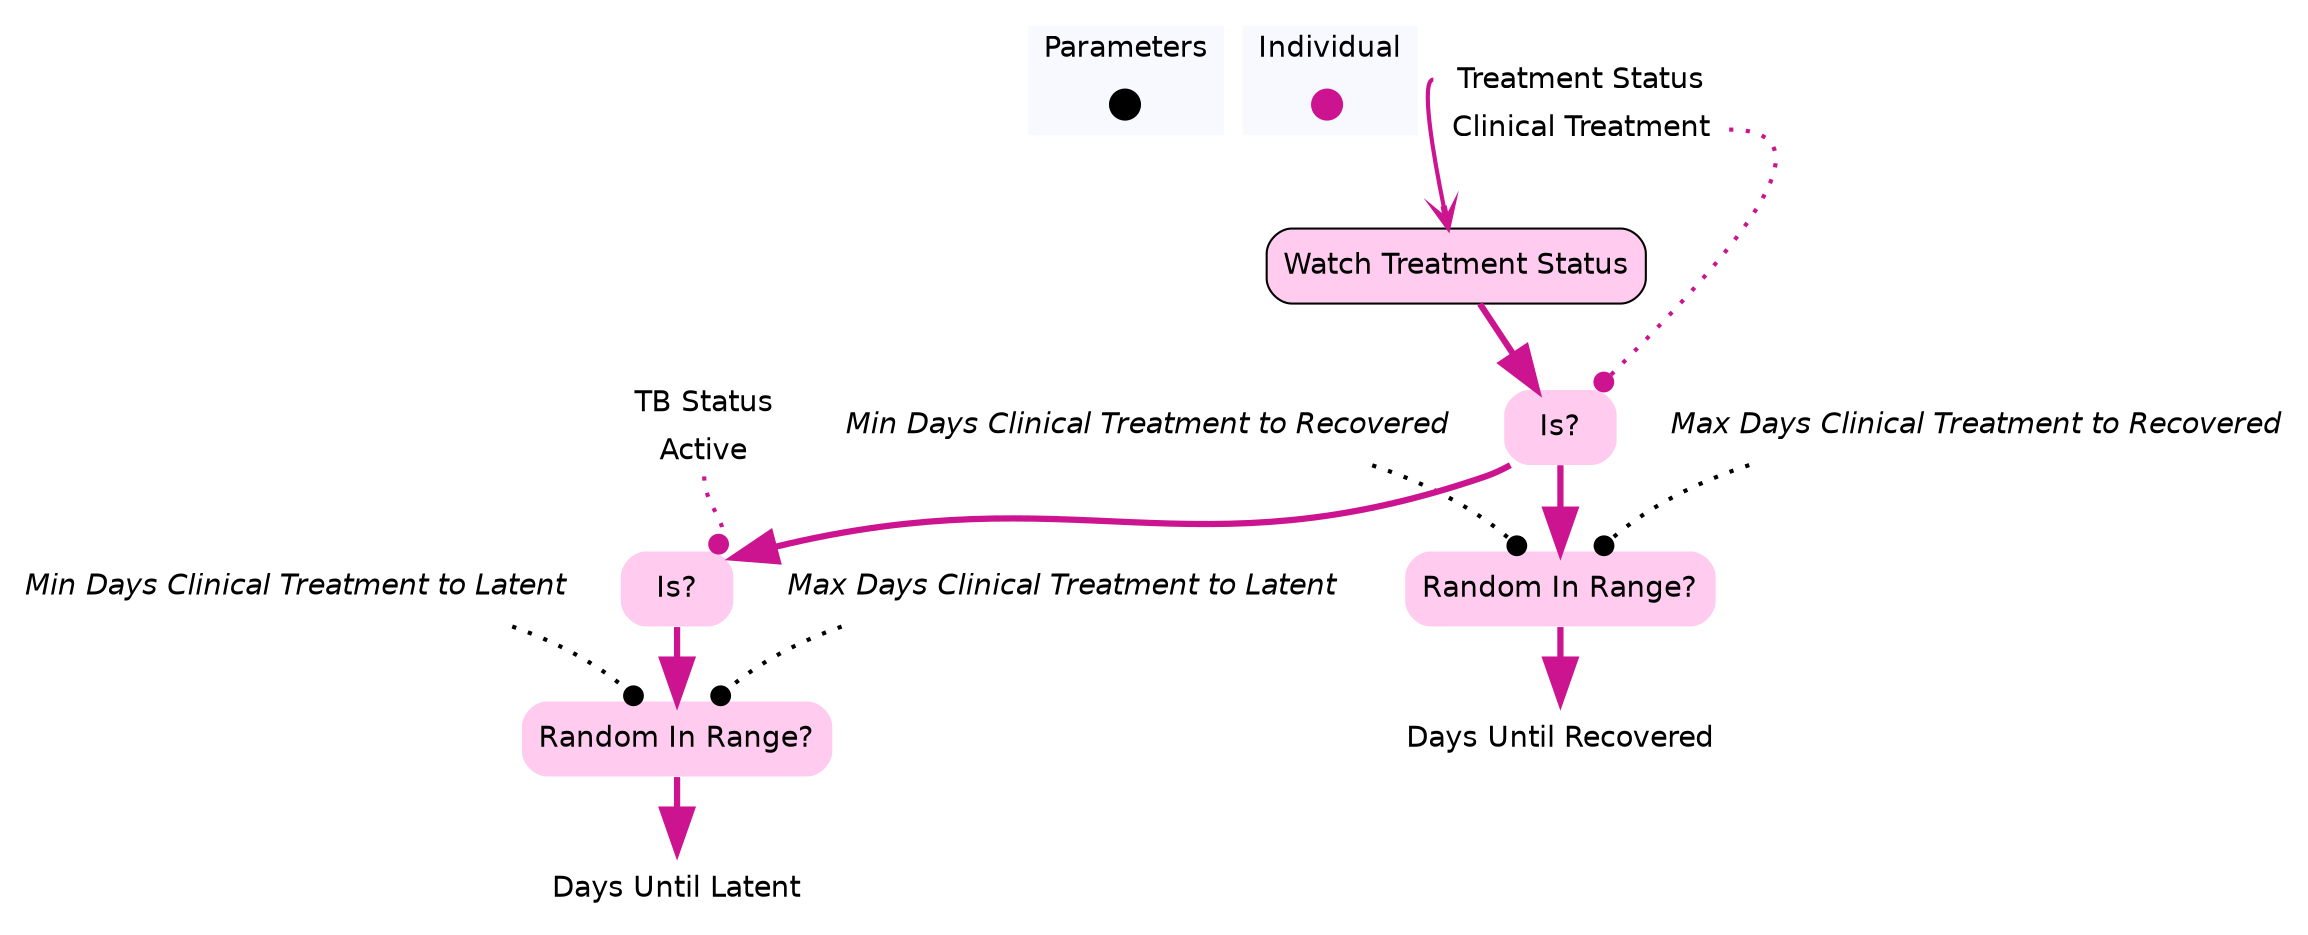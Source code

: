 digraph watchTreatmentStatus {

	subgraph clustercontextKey {
		fontname=Helvetica;
		label="Parameters";
		style="filled";
		fillcolor=ghostwhite;
		color=white;
		labeljust=l;
		contextOverview [style=filled,shape=point,fixedsize=true,width=.2,height=.2,fontcolor=white,color="black",label=""];
	}
	subgraph clusterindividualKey {
		fontname=Helvetica;
		nodesep=0.1;
		style="filled";
		fillcolor=ghostwhite;
		label="Individual";
		color=white;
		labeljust=l;
		watchTreatmentStatusOverview [fontname=Helvetica,style=filled,shape=point,fixedsize=true,width=.2,height=.2,fontcolor=white,color="0.888, 0.9 , 0.8",label="",URL="individual__Overview.svg"];

	}
		individualtBStatusRecord [shape=record,fontname=Helvetica,style=filled,color=none,fillcolor=white,label="{<individualtBStatus> TB Status | {<individualtBStatusactive> Active}}"];
		individualtreatmentStatusRecord [shape=record,fontname=Helvetica,style=filled,color=none,fillcolor=white,label="{<individualtreatmentStatus> Treatment Status | {<individualtreatmentStatusclinicalTreatment> Clinical Treatment}}"];
		individualdaysUntilRecovered [shape=none,fontsize=14,style="filled",fontname=Helvetica,color=none,fillcolor=white,label="Days Until Recovered"];
		tBmodelminDaysClinicalTreatmenttoLatent [shape=none,fontsize=14,style="filled",fontname=Helvetica,color=none,fillcolor=white,label=<<i>Min Days Clinical Treatment to Latent</i>>];
		tBmodelmaxDaysClinicalTreatmenttoLatent [shape=none,fontsize=14,style="filled",fontname=Helvetica,color=none,fillcolor=white,label=<<i>Max Days Clinical Treatment to Latent</i>>];
		individualdaysUntilLatent [shape=none,fontsize=14,style="filled",fontname=Helvetica,color=none,fillcolor=white,label="Days Until Latent"];
		tBmodelminDaysClinicalTreatmenttoRecovered [shape=none,fontsize=14,style="filled",fontname=Helvetica,color=none,fillcolor=white,label=<<i>Min Days Clinical Treatment to Recovered</i>>];
		tBmodelmaxDaysClinicalTreatmenttoRecovered [shape=none,fontsize=14,style="filled",fontname=Helvetica,color=none,fillcolor=white,label=<<i>Max Days Clinical Treatment to Recovered</i>>];
		individualtreatmentStatusRecord [shape=record,fontname=Helvetica,style=filled,color=none,fillcolor=white,label="{<individualtreatmentStatus> Treatment Status | {<individualtreatmentStatusclinicalTreatment> Clinical Treatment}}"];

//subgraph clusterwatchTreatmentStatus {
	//style=filled;
	//color=white;
	//fillcolor="0.0, 0.0, 0.98";
		watchTreatmentStatus [shape=box,style="rounded,filled",fontname=Helvetica,color=black,fillcolor="0.888, 0.2, 1.0",label="Watch Treatment Status",URL="individual_watchTreatmentStatus.svg"];
		individualtreatmentStatusRecord:individualtreatmentStatus ->  watchTreatmentStatus [color="0.888, 0.9 , 0.8",penwidth=2.0,arrowhead=vee];
	watchTreatmentStatus ->  treatmentStatusIdenticalClinicalTreatmentQuery [color="0.888, 0.9 , 0.8",penwidth=3.0,arrowsize=2.0];
		tBStatusIdenticalActiveQueryCopyCopy [shape=none,style="rounded,filled",fontname=Helvetica,color="0.888, 0.2, 1.0",label="Is?"];
	tBStatusIdenticalActiveQueryCopyCopy ->  drawDaysuntilLatent [color="0.888, 0.9 , 0.8",penwidth=3.0,arrowsize=2.0];
		treatmentStatusIdenticalClinicalTreatmentQuery [shape=none,style="rounded,filled",fontname=Helvetica,color="0.888, 0.2, 1.0",label="Is?"];
	treatmentStatusIdenticalClinicalTreatmentQuery ->  tBStatusIdenticalActiveQueryCopyCopy [color="0.888, 0.9 , 0.8",penwidth=3.0,arrowsize=2.0];
	treatmentStatusIdenticalClinicalTreatmentQuery ->  drawDaysuntilRecovered [color="0.888, 0.9 , 0.8",penwidth=3.0,arrowsize=2.0];
		drawDaysuntilLatent [shape=none,style="rounded,filled",fontname=Helvetica,color="0.888, 0.2, 1.0",label="Random In Range?"];
			drawDaysuntilLatent ->  individualdaysUntilLatent [color="0.888, 0.9 , 0.8",penwidth=3.0,arrowsize=2.0];
		drawDaysuntilRecovered [shape=none,style="rounded,filled",fontname=Helvetica,color="0.888, 0.2, 1.0",label="Random In Range?"];
			drawDaysuntilRecovered ->  individualdaysUntilRecovered [color="0.888, 0.9 , 0.8",penwidth=3.0,arrowsize=2.0];
//}
		individualtBStatusRecord:individualtBStatusactive -> tBStatusIdenticalActiveQueryCopyCopy:ne [style=dotted,arrowhead=dot,color="0.888, 0.9 , 0.8",penwidth=2.0];
		individualtreatmentStatusRecord:individualtreatmentStatusclinicalTreatment -> treatmentStatusIdenticalClinicalTreatmentQuery:ne [style=dotted,arrowhead=dot,color="0.888, 0.9 , 0.8",penwidth=2.0];
		tBmodelminDaysClinicalTreatmenttoLatent -> drawDaysuntilLatent:nw [style=dotted,arrowhead=dot,color=black,penwidth=2.0];
		tBmodelmaxDaysClinicalTreatmenttoLatent -> drawDaysuntilLatent:ne [style=dotted,arrowhead=dot,color=black,penwidth=2.0];
		tBmodelminDaysClinicalTreatmenttoRecovered -> drawDaysuntilRecovered:nw [style=dotted,arrowhead=dot,color=black,penwidth=2.0];
		tBmodelmaxDaysClinicalTreatmenttoRecovered -> drawDaysuntilRecovered:ne [style=dotted,arrowhead=dot,color=black,penwidth=2.0];
}
